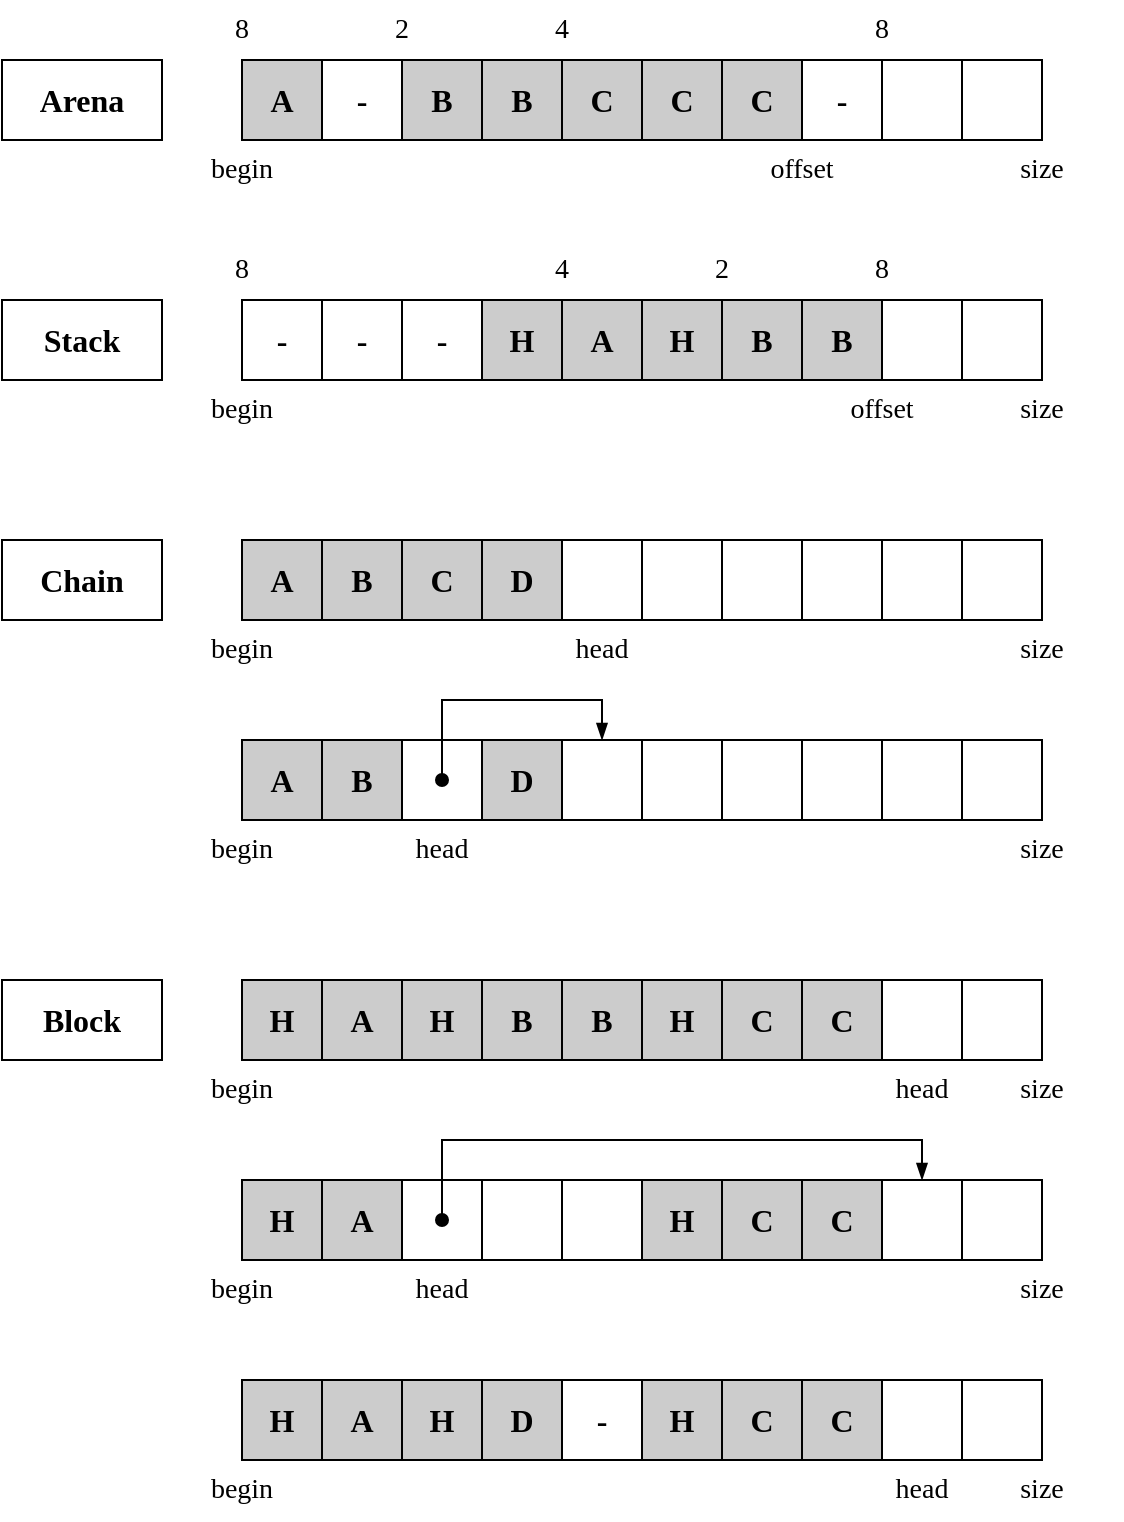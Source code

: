 <mxfile version="24.0.4" type="device">
  <diagram name="Страница — 1" id="wgxagjG6LZKuOvpzFUlY">
    <mxGraphModel dx="989" dy="538" grid="0" gridSize="10" guides="1" tooltips="1" connect="1" arrows="1" fold="1" page="1" pageScale="1" pageWidth="827" pageHeight="1169" math="0" shadow="0">
      <root>
        <mxCell id="0" />
        <mxCell id="1" parent="0" />
        <mxCell id="ocvHNN4MX_A-09pbv-Cw-1" value="&lt;b&gt;&lt;font style=&quot;font-size: 16px;&quot; face=&quot;Verdana&quot;&gt;A&lt;/font&gt;&lt;/b&gt;" style="whiteSpace=wrap;html=1;aspect=fixed;fillColor=#CCCCCC;" parent="1" vertex="1">
          <mxGeometry x="160" y="240" width="40" height="40" as="geometry" />
        </mxCell>
        <mxCell id="ocvHNN4MX_A-09pbv-Cw-2" value="&lt;b&gt;&lt;font style=&quot;font-size: 16px;&quot; face=&quot;Verdana&quot;&gt;-&lt;/font&gt;&lt;/b&gt;" style="whiteSpace=wrap;html=1;aspect=fixed;fillColor=none;" parent="1" vertex="1">
          <mxGeometry x="200" y="240" width="40" height="40" as="geometry" />
        </mxCell>
        <mxCell id="ocvHNN4MX_A-09pbv-Cw-3" value="&lt;b&gt;&lt;font style=&quot;font-size: 16px;&quot; face=&quot;Verdana&quot;&gt;B&lt;/font&gt;&lt;/b&gt;" style="whiteSpace=wrap;html=1;aspect=fixed;fillColor=#CCCCCC;" parent="1" vertex="1">
          <mxGeometry x="240" y="240" width="40" height="40" as="geometry" />
        </mxCell>
        <mxCell id="ocvHNN4MX_A-09pbv-Cw-4" value="&lt;b&gt;&lt;font style=&quot;font-size: 16px;&quot; face=&quot;Verdana&quot;&gt;B&lt;/font&gt;&lt;/b&gt;" style="whiteSpace=wrap;html=1;aspect=fixed;fillColor=#CCCCCC;" parent="1" vertex="1">
          <mxGeometry x="280" y="240" width="40" height="40" as="geometry" />
        </mxCell>
        <mxCell id="ocvHNN4MX_A-09pbv-Cw-5" value="&lt;b&gt;&lt;font style=&quot;font-size: 16px;&quot; face=&quot;Verdana&quot;&gt;C&lt;/font&gt;&lt;/b&gt;" style="whiteSpace=wrap;html=1;aspect=fixed;fillColor=#CCCCCC;" parent="1" vertex="1">
          <mxGeometry x="320" y="240" width="40" height="40" as="geometry" />
        </mxCell>
        <mxCell id="ocvHNN4MX_A-09pbv-Cw-6" value="&lt;b&gt;&lt;font style=&quot;font-size: 16px;&quot; face=&quot;Verdana&quot;&gt;C&lt;/font&gt;&lt;/b&gt;" style="whiteSpace=wrap;html=1;aspect=fixed;fillColor=#CCCCCC;" parent="1" vertex="1">
          <mxGeometry x="360" y="240" width="40" height="40" as="geometry" />
        </mxCell>
        <mxCell id="ocvHNN4MX_A-09pbv-Cw-7" value="&lt;b&gt;&lt;font style=&quot;font-size: 16px;&quot; face=&quot;Verdana&quot;&gt;C&lt;/font&gt;&lt;/b&gt;" style="whiteSpace=wrap;html=1;aspect=fixed;fillColor=#CCCCCC;" parent="1" vertex="1">
          <mxGeometry x="400" y="240" width="40" height="40" as="geometry" />
        </mxCell>
        <mxCell id="ocvHNN4MX_A-09pbv-Cw-9" value="" style="whiteSpace=wrap;html=1;aspect=fixed;fillColor=none;" parent="1" vertex="1">
          <mxGeometry x="480" y="240" width="40" height="40" as="geometry" />
        </mxCell>
        <mxCell id="ocvHNN4MX_A-09pbv-Cw-10" value="" style="whiteSpace=wrap;html=1;aspect=fixed;fillColor=none;" parent="1" vertex="1">
          <mxGeometry x="520" y="240" width="40" height="40" as="geometry" />
        </mxCell>
        <mxCell id="ocvHNN4MX_A-09pbv-Cw-13" value="&lt;font style=&quot;font-size: 14px;&quot; face=&quot;Verdana&quot;&gt;begin&lt;/font&gt;" style="text;html=1;strokeColor=none;fillColor=none;align=center;verticalAlign=middle;whiteSpace=wrap;rounded=0;" parent="1" vertex="1">
          <mxGeometry x="120" y="280" width="80" height="30" as="geometry" />
        </mxCell>
        <mxCell id="ocvHNN4MX_A-09pbv-Cw-14" value="&lt;font style=&quot;font-size: 14px;&quot; face=&quot;Verdana&quot;&gt;8&lt;/font&gt;" style="text;html=1;strokeColor=none;fillColor=none;align=center;verticalAlign=middle;whiteSpace=wrap;rounded=0;" parent="1" vertex="1">
          <mxGeometry x="120" y="210" width="80" height="30" as="geometry" />
        </mxCell>
        <mxCell id="ocvHNN4MX_A-09pbv-Cw-15" value="&lt;font style=&quot;font-size: 14px;&quot; face=&quot;Verdana&quot;&gt;2&lt;/font&gt;" style="text;html=1;strokeColor=none;fillColor=none;align=center;verticalAlign=middle;whiteSpace=wrap;rounded=0;" parent="1" vertex="1">
          <mxGeometry x="200" y="210" width="80" height="30" as="geometry" />
        </mxCell>
        <mxCell id="ocvHNN4MX_A-09pbv-Cw-16" value="&lt;font style=&quot;font-size: 14px;&quot; face=&quot;Verdana&quot;&gt;4&lt;/font&gt;" style="text;html=1;strokeColor=none;fillColor=none;align=center;verticalAlign=middle;whiteSpace=wrap;rounded=0;" parent="1" vertex="1">
          <mxGeometry x="280" y="210" width="80" height="30" as="geometry" />
        </mxCell>
        <mxCell id="ocvHNN4MX_A-09pbv-Cw-17" value="&lt;font style=&quot;font-size: 14px;&quot; face=&quot;Verdana&quot;&gt;offset&lt;/font&gt;" style="text;html=1;strokeColor=none;fillColor=none;align=center;verticalAlign=middle;whiteSpace=wrap;rounded=0;" parent="1" vertex="1">
          <mxGeometry x="400" y="280" width="80" height="30" as="geometry" />
        </mxCell>
        <mxCell id="ocvHNN4MX_A-09pbv-Cw-18" value="&lt;font style=&quot;font-size: 14px;&quot; face=&quot;Verdana&quot;&gt;8&lt;/font&gt;" style="text;html=1;strokeColor=none;fillColor=none;align=center;verticalAlign=middle;whiteSpace=wrap;rounded=0;" parent="1" vertex="1">
          <mxGeometry x="440" y="210" width="80" height="30" as="geometry" />
        </mxCell>
        <mxCell id="ocvHNN4MX_A-09pbv-Cw-19" value="&lt;b&gt;&lt;font style=&quot;font-size: 16px;&quot; face=&quot;Verdana&quot;&gt;-&lt;/font&gt;&lt;/b&gt;" style="whiteSpace=wrap;html=1;aspect=fixed;fillColor=none;" parent="1" vertex="1">
          <mxGeometry x="440" y="240" width="40" height="40" as="geometry" />
        </mxCell>
        <mxCell id="ocvHNN4MX_A-09pbv-Cw-20" value="&lt;font style=&quot;font-size: 16px;&quot; face=&quot;Verdana&quot;&gt;&lt;b&gt;Arena&lt;/b&gt;&lt;/font&gt;" style="text;html=1;strokeColor=default;fillColor=none;align=center;verticalAlign=middle;whiteSpace=wrap;rounded=0;" parent="1" vertex="1">
          <mxGeometry x="40" y="240" width="80" height="40" as="geometry" />
        </mxCell>
        <mxCell id="ocvHNN4MX_A-09pbv-Cw-21" value="&lt;font style=&quot;font-size: 16px;&quot; face=&quot;Verdana&quot;&gt;&lt;b&gt;Stack&lt;/b&gt;&lt;/font&gt;" style="text;html=1;strokeColor=default;fillColor=none;align=center;verticalAlign=middle;whiteSpace=wrap;rounded=0;" parent="1" vertex="1">
          <mxGeometry x="40" y="360" width="80" height="40" as="geometry" />
        </mxCell>
        <mxCell id="ocvHNN4MX_A-09pbv-Cw-22" value="&lt;b&gt;&lt;font style=&quot;font-size: 16px;&quot; face=&quot;Verdana&quot;&gt;-&lt;/font&gt;&lt;/b&gt;" style="whiteSpace=wrap;html=1;aspect=fixed;fillColor=none;" parent="1" vertex="1">
          <mxGeometry x="160" y="360" width="40" height="40" as="geometry" />
        </mxCell>
        <mxCell id="ocvHNN4MX_A-09pbv-Cw-23" value="&lt;b&gt;&lt;font style=&quot;font-size: 16px;&quot; face=&quot;Verdana&quot;&gt;-&lt;/font&gt;&lt;/b&gt;" style="whiteSpace=wrap;html=1;aspect=fixed;fillColor=none;" parent="1" vertex="1">
          <mxGeometry x="200" y="360" width="40" height="40" as="geometry" />
        </mxCell>
        <mxCell id="ocvHNN4MX_A-09pbv-Cw-24" value="&lt;b&gt;&lt;font style=&quot;font-size: 16px;&quot; face=&quot;Verdana&quot;&gt;-&lt;/font&gt;&lt;/b&gt;" style="whiteSpace=wrap;html=1;aspect=fixed;fillColor=none;" parent="1" vertex="1">
          <mxGeometry x="240" y="360" width="40" height="40" as="geometry" />
        </mxCell>
        <mxCell id="ocvHNN4MX_A-09pbv-Cw-25" value="&lt;b&gt;&lt;font style=&quot;font-size: 16px;&quot; face=&quot;Verdana&quot;&gt;H&lt;/font&gt;&lt;/b&gt;" style="whiteSpace=wrap;html=1;aspect=fixed;fillColor=#CCCCCC;" parent="1" vertex="1">
          <mxGeometry x="280" y="360" width="40" height="40" as="geometry" />
        </mxCell>
        <mxCell id="ocvHNN4MX_A-09pbv-Cw-26" value="&lt;b&gt;&lt;font style=&quot;font-size: 16px;&quot; face=&quot;Verdana&quot;&gt;A&lt;/font&gt;&lt;/b&gt;" style="whiteSpace=wrap;html=1;aspect=fixed;fillColor=#CCCCCC;" parent="1" vertex="1">
          <mxGeometry x="320" y="360" width="40" height="40" as="geometry" />
        </mxCell>
        <mxCell id="ocvHNN4MX_A-09pbv-Cw-27" value="&lt;b&gt;&lt;font style=&quot;font-size: 16px;&quot; face=&quot;Verdana&quot;&gt;H&lt;/font&gt;&lt;/b&gt;" style="whiteSpace=wrap;html=1;aspect=fixed;fillColor=#CCCCCC;" parent="1" vertex="1">
          <mxGeometry x="360" y="360" width="40" height="40" as="geometry" />
        </mxCell>
        <mxCell id="ocvHNN4MX_A-09pbv-Cw-28" value="&lt;b&gt;&lt;font style=&quot;font-size: 16px;&quot; face=&quot;Verdana&quot;&gt;B&lt;/font&gt;&lt;/b&gt;" style="whiteSpace=wrap;html=1;aspect=fixed;fillColor=#CCCCCC;" parent="1" vertex="1">
          <mxGeometry x="400" y="360" width="40" height="40" as="geometry" />
        </mxCell>
        <mxCell id="ocvHNN4MX_A-09pbv-Cw-29" value="&lt;b&gt;&lt;font style=&quot;font-size: 16px;&quot; face=&quot;Verdana&quot;&gt;B&lt;/font&gt;&lt;/b&gt;" style="whiteSpace=wrap;html=1;aspect=fixed;fillColor=#CCCCCC;" parent="1" vertex="1">
          <mxGeometry x="440" y="360" width="40" height="40" as="geometry" />
        </mxCell>
        <mxCell id="ocvHNN4MX_A-09pbv-Cw-30" value="&lt;font style=&quot;font-size: 14px;&quot; face=&quot;Verdana&quot;&gt;4&lt;/font&gt;" style="text;html=1;strokeColor=none;fillColor=none;align=center;verticalAlign=middle;whiteSpace=wrap;rounded=0;" parent="1" vertex="1">
          <mxGeometry x="280" y="330" width="80" height="30" as="geometry" />
        </mxCell>
        <mxCell id="ocvHNN4MX_A-09pbv-Cw-31" value="&lt;font style=&quot;font-size: 14px;&quot; face=&quot;Verdana&quot;&gt;2&lt;/font&gt;" style="text;html=1;strokeColor=none;fillColor=none;align=center;verticalAlign=middle;whiteSpace=wrap;rounded=0;" parent="1" vertex="1">
          <mxGeometry x="360" y="330" width="80" height="30" as="geometry" />
        </mxCell>
        <mxCell id="ocvHNN4MX_A-09pbv-Cw-32" value="&lt;font style=&quot;font-size: 14px;&quot; face=&quot;Verdana&quot;&gt;8&lt;/font&gt;" style="text;html=1;strokeColor=none;fillColor=none;align=center;verticalAlign=middle;whiteSpace=wrap;rounded=0;" parent="1" vertex="1">
          <mxGeometry x="120" y="330" width="80" height="30" as="geometry" />
        </mxCell>
        <mxCell id="ocvHNN4MX_A-09pbv-Cw-33" value="&lt;font style=&quot;font-size: 14px;&quot; face=&quot;Verdana&quot;&gt;begin&lt;/font&gt;" style="text;html=1;strokeColor=none;fillColor=none;align=center;verticalAlign=middle;whiteSpace=wrap;rounded=0;" parent="1" vertex="1">
          <mxGeometry x="120" y="400" width="80" height="30" as="geometry" />
        </mxCell>
        <mxCell id="ocvHNN4MX_A-09pbv-Cw-34" value="&lt;font style=&quot;font-size: 14px;&quot; face=&quot;Verdana&quot;&gt;8&lt;/font&gt;" style="text;html=1;strokeColor=none;fillColor=none;align=center;verticalAlign=middle;whiteSpace=wrap;rounded=0;" parent="1" vertex="1">
          <mxGeometry x="440" y="330" width="80" height="30" as="geometry" />
        </mxCell>
        <mxCell id="ocvHNN4MX_A-09pbv-Cw-35" value="" style="whiteSpace=wrap;html=1;aspect=fixed;fillColor=none;" parent="1" vertex="1">
          <mxGeometry x="480" y="360" width="40" height="40" as="geometry" />
        </mxCell>
        <mxCell id="ocvHNN4MX_A-09pbv-Cw-36" value="" style="whiteSpace=wrap;html=1;aspect=fixed;fillColor=none;" parent="1" vertex="1">
          <mxGeometry x="520" y="360" width="40" height="40" as="geometry" />
        </mxCell>
        <mxCell id="ocvHNN4MX_A-09pbv-Cw-39" value="&lt;font style=&quot;font-size: 14px;&quot; face=&quot;Verdana&quot;&gt;offset&lt;/font&gt;" style="text;html=1;strokeColor=none;fillColor=none;align=center;verticalAlign=middle;whiteSpace=wrap;rounded=0;" parent="1" vertex="1">
          <mxGeometry x="440" y="400" width="80" height="30" as="geometry" />
        </mxCell>
        <mxCell id="ocvHNN4MX_A-09pbv-Cw-40" value="&lt;font style=&quot;font-size: 14px;&quot; face=&quot;Verdana&quot;&gt;size&lt;/font&gt;" style="text;html=1;strokeColor=none;fillColor=none;align=center;verticalAlign=middle;whiteSpace=wrap;rounded=0;" parent="1" vertex="1">
          <mxGeometry x="520" y="280" width="80" height="30" as="geometry" />
        </mxCell>
        <mxCell id="ocvHNN4MX_A-09pbv-Cw-41" value="&lt;font style=&quot;font-size: 14px;&quot; face=&quot;Verdana&quot;&gt;size&lt;/font&gt;" style="text;html=1;strokeColor=none;fillColor=none;align=center;verticalAlign=middle;whiteSpace=wrap;rounded=0;" parent="1" vertex="1">
          <mxGeometry x="520" y="400" width="80" height="30" as="geometry" />
        </mxCell>
        <mxCell id="ocvHNN4MX_A-09pbv-Cw-42" value="&lt;font style=&quot;font-size: 16px;&quot; face=&quot;Verdana&quot;&gt;&lt;b&gt;Chain&lt;/b&gt;&lt;/font&gt;" style="text;html=1;strokeColor=default;fillColor=none;align=center;verticalAlign=middle;whiteSpace=wrap;rounded=0;" parent="1" vertex="1">
          <mxGeometry x="40" y="480" width="80" height="40" as="geometry" />
        </mxCell>
        <mxCell id="ocvHNN4MX_A-09pbv-Cw-47" value="" style="whiteSpace=wrap;html=1;aspect=fixed;fillColor=none;" parent="1" vertex="1">
          <mxGeometry x="320" y="480" width="40" height="40" as="geometry" />
        </mxCell>
        <mxCell id="ocvHNN4MX_A-09pbv-Cw-48" value="" style="whiteSpace=wrap;html=1;aspect=fixed;fillColor=none;" parent="1" vertex="1">
          <mxGeometry x="360" y="480" width="40" height="40" as="geometry" />
        </mxCell>
        <mxCell id="ocvHNN4MX_A-09pbv-Cw-49" value="" style="whiteSpace=wrap;html=1;aspect=fixed;fillColor=none;" parent="1" vertex="1">
          <mxGeometry x="400" y="480" width="40" height="40" as="geometry" />
        </mxCell>
        <mxCell id="ocvHNN4MX_A-09pbv-Cw-50" value="" style="whiteSpace=wrap;html=1;aspect=fixed;fillColor=none;" parent="1" vertex="1">
          <mxGeometry x="440" y="480" width="40" height="40" as="geometry" />
        </mxCell>
        <mxCell id="ocvHNN4MX_A-09pbv-Cw-51" value="" style="whiteSpace=wrap;html=1;aspect=fixed;fillColor=none;" parent="1" vertex="1">
          <mxGeometry x="480" y="480" width="40" height="40" as="geometry" />
        </mxCell>
        <mxCell id="ocvHNN4MX_A-09pbv-Cw-52" value="" style="whiteSpace=wrap;html=1;aspect=fixed;fillColor=none;" parent="1" vertex="1">
          <mxGeometry x="520" y="480" width="40" height="40" as="geometry" />
        </mxCell>
        <mxCell id="ocvHNN4MX_A-09pbv-Cw-55" value="&lt;font style=&quot;font-size: 14px;&quot; face=&quot;Verdana&quot;&gt;size&lt;/font&gt;" style="text;html=1;strokeColor=none;fillColor=none;align=center;verticalAlign=middle;whiteSpace=wrap;rounded=0;" parent="1" vertex="1">
          <mxGeometry x="520" y="520" width="80" height="30" as="geometry" />
        </mxCell>
        <mxCell id="ocvHNN4MX_A-09pbv-Cw-56" value="&lt;b&gt;&lt;font style=&quot;font-size: 16px;&quot; face=&quot;Verdana&quot;&gt;A&lt;/font&gt;&lt;/b&gt;" style="whiteSpace=wrap;html=1;aspect=fixed;fillColor=#CCCCCC;" parent="1" vertex="1">
          <mxGeometry x="160" y="480" width="40" height="40" as="geometry" />
        </mxCell>
        <mxCell id="ocvHNN4MX_A-09pbv-Cw-57" value="&lt;b&gt;&lt;font style=&quot;font-size: 16px;&quot; face=&quot;Verdana&quot;&gt;B&lt;/font&gt;&lt;/b&gt;" style="whiteSpace=wrap;html=1;aspect=fixed;fillColor=#CCCCCC;" parent="1" vertex="1">
          <mxGeometry x="200" y="480" width="40" height="40" as="geometry" />
        </mxCell>
        <mxCell id="ocvHNN4MX_A-09pbv-Cw-58" value="&lt;b&gt;&lt;font style=&quot;font-size: 16px;&quot; face=&quot;Verdana&quot;&gt;C&lt;/font&gt;&lt;/b&gt;" style="whiteSpace=wrap;html=1;aspect=fixed;fillColor=#CCCCCC;" parent="1" vertex="1">
          <mxGeometry x="240" y="480" width="40" height="40" as="geometry" />
        </mxCell>
        <mxCell id="ocvHNN4MX_A-09pbv-Cw-59" value="&lt;font style=&quot;font-size: 14px;&quot; face=&quot;Verdana&quot;&gt;begin&lt;/font&gt;" style="text;html=1;strokeColor=none;fillColor=none;align=center;verticalAlign=middle;whiteSpace=wrap;rounded=0;" parent="1" vertex="1">
          <mxGeometry x="120" y="520" width="80" height="30" as="geometry" />
        </mxCell>
        <mxCell id="ocvHNN4MX_A-09pbv-Cw-60" value="&lt;font style=&quot;font-size: 14px;&quot; face=&quot;Verdana&quot;&gt;head&lt;/font&gt;" style="text;html=1;strokeColor=none;fillColor=none;align=center;verticalAlign=middle;whiteSpace=wrap;rounded=0;" parent="1" vertex="1">
          <mxGeometry x="300" y="520" width="80" height="30" as="geometry" />
        </mxCell>
        <mxCell id="ocvHNN4MX_A-09pbv-Cw-61" value="&lt;b&gt;&lt;font style=&quot;font-size: 16px;&quot; face=&quot;Verdana&quot;&gt;D&lt;/font&gt;&lt;/b&gt;" style="whiteSpace=wrap;html=1;aspect=fixed;fillColor=#CCCCCC;" parent="1" vertex="1">
          <mxGeometry x="280" y="480" width="40" height="40" as="geometry" />
        </mxCell>
        <mxCell id="ocvHNN4MX_A-09pbv-Cw-62" value="" style="whiteSpace=wrap;html=1;aspect=fixed;fillColor=none;" parent="1" vertex="1">
          <mxGeometry x="320" y="580" width="40" height="40" as="geometry" />
        </mxCell>
        <mxCell id="ocvHNN4MX_A-09pbv-Cw-63" value="" style="whiteSpace=wrap;html=1;aspect=fixed;fillColor=none;" parent="1" vertex="1">
          <mxGeometry x="360" y="580" width="40" height="40" as="geometry" />
        </mxCell>
        <mxCell id="ocvHNN4MX_A-09pbv-Cw-64" value="" style="whiteSpace=wrap;html=1;aspect=fixed;fillColor=none;" parent="1" vertex="1">
          <mxGeometry x="400" y="580" width="40" height="40" as="geometry" />
        </mxCell>
        <mxCell id="ocvHNN4MX_A-09pbv-Cw-65" value="" style="whiteSpace=wrap;html=1;aspect=fixed;fillColor=none;" parent="1" vertex="1">
          <mxGeometry x="440" y="580" width="40" height="40" as="geometry" />
        </mxCell>
        <mxCell id="ocvHNN4MX_A-09pbv-Cw-66" value="" style="whiteSpace=wrap;html=1;aspect=fixed;fillColor=none;" parent="1" vertex="1">
          <mxGeometry x="480" y="580" width="40" height="40" as="geometry" />
        </mxCell>
        <mxCell id="ocvHNN4MX_A-09pbv-Cw-67" value="" style="whiteSpace=wrap;html=1;aspect=fixed;fillColor=none;" parent="1" vertex="1">
          <mxGeometry x="520" y="580" width="40" height="40" as="geometry" />
        </mxCell>
        <mxCell id="ocvHNN4MX_A-09pbv-Cw-68" value="&lt;font style=&quot;font-size: 14px;&quot; face=&quot;Verdana&quot;&gt;size&lt;/font&gt;" style="text;html=1;strokeColor=none;fillColor=none;align=center;verticalAlign=middle;whiteSpace=wrap;rounded=0;" parent="1" vertex="1">
          <mxGeometry x="520" y="620" width="80" height="30" as="geometry" />
        </mxCell>
        <mxCell id="ocvHNN4MX_A-09pbv-Cw-69" value="&lt;b&gt;&lt;font style=&quot;font-size: 16px;&quot; face=&quot;Verdana&quot;&gt;A&lt;/font&gt;&lt;/b&gt;" style="whiteSpace=wrap;html=1;aspect=fixed;fillColor=#CCCCCC;" parent="1" vertex="1">
          <mxGeometry x="160" y="580" width="40" height="40" as="geometry" />
        </mxCell>
        <mxCell id="ocvHNN4MX_A-09pbv-Cw-70" value="&lt;b&gt;&lt;font style=&quot;font-size: 16px;&quot; face=&quot;Verdana&quot;&gt;B&lt;/font&gt;&lt;/b&gt;" style="whiteSpace=wrap;html=1;aspect=fixed;fillColor=#CCCCCC;" parent="1" vertex="1">
          <mxGeometry x="200" y="580" width="40" height="40" as="geometry" />
        </mxCell>
        <mxCell id="ocvHNN4MX_A-09pbv-Cw-72" value="&lt;font style=&quot;font-size: 14px;&quot; face=&quot;Verdana&quot;&gt;begin&lt;/font&gt;" style="text;html=1;strokeColor=none;fillColor=none;align=center;verticalAlign=middle;whiteSpace=wrap;rounded=0;" parent="1" vertex="1">
          <mxGeometry x="120" y="620" width="80" height="30" as="geometry" />
        </mxCell>
        <mxCell id="ocvHNN4MX_A-09pbv-Cw-73" value="&lt;font style=&quot;font-size: 14px;&quot; face=&quot;Verdana&quot;&gt;head&lt;/font&gt;" style="text;html=1;strokeColor=none;fillColor=none;align=center;verticalAlign=middle;whiteSpace=wrap;rounded=0;" parent="1" vertex="1">
          <mxGeometry x="220" y="620" width="80" height="30" as="geometry" />
        </mxCell>
        <mxCell id="ocvHNN4MX_A-09pbv-Cw-75" value="" style="whiteSpace=wrap;html=1;aspect=fixed;fillColor=none;" parent="1" vertex="1">
          <mxGeometry x="240" y="580" width="40" height="40" as="geometry" />
        </mxCell>
        <mxCell id="ocvHNN4MX_A-09pbv-Cw-74" value="&lt;b&gt;&lt;font style=&quot;font-size: 16px;&quot; face=&quot;Verdana&quot;&gt;D&lt;/font&gt;&lt;/b&gt;" style="whiteSpace=wrap;html=1;aspect=fixed;fillColor=#CCCCCC;" parent="1" vertex="1">
          <mxGeometry x="280" y="580" width="40" height="40" as="geometry" />
        </mxCell>
        <mxCell id="ocvHNN4MX_A-09pbv-Cw-76" value="" style="endArrow=blockThin;html=1;rounded=0;entryX=0.5;entryY=0;entryDx=0;entryDy=0;endFill=1;startArrow=oval;startFill=1;" parent="1" target="ocvHNN4MX_A-09pbv-Cw-62" edge="1">
          <mxGeometry width="50" height="50" relative="1" as="geometry">
            <mxPoint x="260" y="600" as="sourcePoint" />
            <mxPoint x="350" y="540" as="targetPoint" />
            <Array as="points">
              <mxPoint x="260" y="560" />
              <mxPoint x="340" y="560" />
            </Array>
          </mxGeometry>
        </mxCell>
        <mxCell id="MtRiu8FZYlFez5Y5MC6x-1" value="&lt;font style=&quot;font-size: 16px;&quot; face=&quot;Verdana&quot;&gt;&lt;b&gt;Block&lt;/b&gt;&lt;/font&gt;" style="text;html=1;strokeColor=default;fillColor=none;align=center;verticalAlign=middle;whiteSpace=wrap;rounded=0;" vertex="1" parent="1">
          <mxGeometry x="40" y="700" width="80" height="40" as="geometry" />
        </mxCell>
        <mxCell id="MtRiu8FZYlFez5Y5MC6x-5" value="&lt;b&gt;&lt;font style=&quot;font-size: 16px;&quot; face=&quot;Verdana&quot;&gt;H&lt;/font&gt;&lt;/b&gt;" style="whiteSpace=wrap;html=1;aspect=fixed;fillColor=#CCCCCC;" vertex="1" parent="1">
          <mxGeometry x="160" y="700" width="40" height="40" as="geometry" />
        </mxCell>
        <mxCell id="MtRiu8FZYlFez5Y5MC6x-6" value="&lt;b&gt;&lt;font style=&quot;font-size: 16px;&quot; face=&quot;Verdana&quot;&gt;A&lt;/font&gt;&lt;/b&gt;" style="whiteSpace=wrap;html=1;aspect=fixed;fillColor=#CCCCCC;" vertex="1" parent="1">
          <mxGeometry x="200" y="700" width="40" height="40" as="geometry" />
        </mxCell>
        <mxCell id="MtRiu8FZYlFez5Y5MC6x-7" value="&lt;b&gt;&lt;font style=&quot;font-size: 16px;&quot; face=&quot;Verdana&quot;&gt;H&lt;/font&gt;&lt;/b&gt;" style="whiteSpace=wrap;html=1;aspect=fixed;fillColor=#CCCCCC;" vertex="1" parent="1">
          <mxGeometry x="240" y="700" width="40" height="40" as="geometry" />
        </mxCell>
        <mxCell id="MtRiu8FZYlFez5Y5MC6x-8" value="&lt;b&gt;&lt;font style=&quot;font-size: 16px;&quot; face=&quot;Verdana&quot;&gt;B&lt;/font&gt;&lt;/b&gt;" style="whiteSpace=wrap;html=1;aspect=fixed;fillColor=#CCCCCC;" vertex="1" parent="1">
          <mxGeometry x="280" y="700" width="40" height="40" as="geometry" />
        </mxCell>
        <mxCell id="MtRiu8FZYlFez5Y5MC6x-9" value="&lt;b&gt;&lt;font style=&quot;font-size: 16px;&quot; face=&quot;Verdana&quot;&gt;B&lt;/font&gt;&lt;/b&gt;" style="whiteSpace=wrap;html=1;aspect=fixed;fillColor=#CCCCCC;" vertex="1" parent="1">
          <mxGeometry x="320" y="700" width="40" height="40" as="geometry" />
        </mxCell>
        <mxCell id="MtRiu8FZYlFez5Y5MC6x-13" value="&lt;font style=&quot;font-size: 14px;&quot; face=&quot;Verdana&quot;&gt;begin&lt;/font&gt;" style="text;html=1;strokeColor=none;fillColor=none;align=center;verticalAlign=middle;whiteSpace=wrap;rounded=0;" vertex="1" parent="1">
          <mxGeometry x="120" y="740" width="80" height="30" as="geometry" />
        </mxCell>
        <mxCell id="MtRiu8FZYlFez5Y5MC6x-18" value="&lt;font style=&quot;font-size: 14px;&quot; face=&quot;Verdana&quot;&gt;size&lt;/font&gt;" style="text;html=1;strokeColor=none;fillColor=none;align=center;verticalAlign=middle;whiteSpace=wrap;rounded=0;" vertex="1" parent="1">
          <mxGeometry x="520" y="740" width="80" height="30" as="geometry" />
        </mxCell>
        <mxCell id="MtRiu8FZYlFez5Y5MC6x-19" value="&lt;b&gt;&lt;font style=&quot;font-size: 16px;&quot; face=&quot;Verdana&quot;&gt;H&lt;/font&gt;&lt;/b&gt;" style="whiteSpace=wrap;html=1;aspect=fixed;fillColor=#CCCCCC;" vertex="1" parent="1">
          <mxGeometry x="360" y="700" width="40" height="40" as="geometry" />
        </mxCell>
        <mxCell id="MtRiu8FZYlFez5Y5MC6x-20" value="&lt;b&gt;&lt;font style=&quot;font-size: 16px;&quot; face=&quot;Verdana&quot;&gt;C&lt;/font&gt;&lt;/b&gt;" style="whiteSpace=wrap;html=1;aspect=fixed;fillColor=#CCCCCC;" vertex="1" parent="1">
          <mxGeometry x="400" y="700" width="40" height="40" as="geometry" />
        </mxCell>
        <mxCell id="MtRiu8FZYlFez5Y5MC6x-21" value="&lt;b&gt;&lt;font style=&quot;font-size: 16px;&quot; face=&quot;Verdana&quot;&gt;C&lt;/font&gt;&lt;/b&gt;" style="whiteSpace=wrap;html=1;aspect=fixed;fillColor=#CCCCCC;" vertex="1" parent="1">
          <mxGeometry x="440" y="700" width="40" height="40" as="geometry" />
        </mxCell>
        <mxCell id="MtRiu8FZYlFez5Y5MC6x-24" value="&lt;b&gt;&lt;font style=&quot;font-size: 16px;&quot; face=&quot;Verdana&quot;&gt;H&lt;/font&gt;&lt;/b&gt;" style="whiteSpace=wrap;html=1;aspect=fixed;fillColor=#CCCCCC;" vertex="1" parent="1">
          <mxGeometry x="160" y="800" width="40" height="40" as="geometry" />
        </mxCell>
        <mxCell id="MtRiu8FZYlFez5Y5MC6x-25" value="&lt;b&gt;&lt;font style=&quot;font-size: 16px;&quot; face=&quot;Verdana&quot;&gt;A&lt;/font&gt;&lt;/b&gt;" style="whiteSpace=wrap;html=1;aspect=fixed;fillColor=#CCCCCC;" vertex="1" parent="1">
          <mxGeometry x="200" y="800" width="40" height="40" as="geometry" />
        </mxCell>
        <mxCell id="MtRiu8FZYlFez5Y5MC6x-29" value="&lt;font style=&quot;font-size: 14px;&quot; face=&quot;Verdana&quot;&gt;begin&lt;/font&gt;" style="text;html=1;strokeColor=none;fillColor=none;align=center;verticalAlign=middle;whiteSpace=wrap;rounded=0;" vertex="1" parent="1">
          <mxGeometry x="120" y="840" width="80" height="30" as="geometry" />
        </mxCell>
        <mxCell id="MtRiu8FZYlFez5Y5MC6x-30" value="&lt;font style=&quot;font-size: 14px;&quot; face=&quot;Verdana&quot;&gt;size&lt;/font&gt;" style="text;html=1;strokeColor=none;fillColor=none;align=center;verticalAlign=middle;whiteSpace=wrap;rounded=0;" vertex="1" parent="1">
          <mxGeometry x="520" y="840" width="80" height="30" as="geometry" />
        </mxCell>
        <mxCell id="MtRiu8FZYlFez5Y5MC6x-31" value="&lt;b&gt;&lt;font style=&quot;font-size: 16px;&quot; face=&quot;Verdana&quot;&gt;H&lt;/font&gt;&lt;/b&gt;" style="whiteSpace=wrap;html=1;aspect=fixed;fillColor=#CCCCCC;" vertex="1" parent="1">
          <mxGeometry x="360" y="800" width="40" height="40" as="geometry" />
        </mxCell>
        <mxCell id="MtRiu8FZYlFez5Y5MC6x-32" value="&lt;b&gt;&lt;font style=&quot;font-size: 16px;&quot; face=&quot;Verdana&quot;&gt;C&lt;/font&gt;&lt;/b&gt;" style="whiteSpace=wrap;html=1;aspect=fixed;fillColor=#CCCCCC;" vertex="1" parent="1">
          <mxGeometry x="400" y="800" width="40" height="40" as="geometry" />
        </mxCell>
        <mxCell id="MtRiu8FZYlFez5Y5MC6x-33" value="&lt;b&gt;&lt;font style=&quot;font-size: 16px;&quot; face=&quot;Verdana&quot;&gt;C&lt;/font&gt;&lt;/b&gt;" style="whiteSpace=wrap;html=1;aspect=fixed;fillColor=#CCCCCC;" vertex="1" parent="1">
          <mxGeometry x="440" y="800" width="40" height="40" as="geometry" />
        </mxCell>
        <mxCell id="MtRiu8FZYlFez5Y5MC6x-36" value="" style="whiteSpace=wrap;html=1;aspect=fixed;fillColor=none;" vertex="1" parent="1">
          <mxGeometry x="240" y="800" width="40" height="40" as="geometry" />
        </mxCell>
        <mxCell id="MtRiu8FZYlFez5Y5MC6x-37" value="" style="whiteSpace=wrap;html=1;aspect=fixed;fillColor=none;" vertex="1" parent="1">
          <mxGeometry x="280" y="800" width="40" height="40" as="geometry" />
        </mxCell>
        <mxCell id="MtRiu8FZYlFez5Y5MC6x-38" value="" style="whiteSpace=wrap;html=1;aspect=fixed;fillColor=none;" vertex="1" parent="1">
          <mxGeometry x="320" y="800" width="40" height="40" as="geometry" />
        </mxCell>
        <mxCell id="MtRiu8FZYlFez5Y5MC6x-39" value="&lt;font style=&quot;font-size: 14px;&quot; face=&quot;Verdana&quot;&gt;head&lt;/font&gt;" style="text;html=1;strokeColor=none;fillColor=none;align=center;verticalAlign=middle;whiteSpace=wrap;rounded=0;" vertex="1" parent="1">
          <mxGeometry x="220" y="840" width="80" height="30" as="geometry" />
        </mxCell>
        <mxCell id="MtRiu8FZYlFez5Y5MC6x-40" value="" style="whiteSpace=wrap;html=1;aspect=fixed;fillColor=none;" vertex="1" parent="1">
          <mxGeometry x="480" y="700" width="40" height="40" as="geometry" />
        </mxCell>
        <mxCell id="MtRiu8FZYlFez5Y5MC6x-41" value="" style="whiteSpace=wrap;html=1;aspect=fixed;fillColor=none;" vertex="1" parent="1">
          <mxGeometry x="520" y="800" width="40" height="40" as="geometry" />
        </mxCell>
        <mxCell id="MtRiu8FZYlFez5Y5MC6x-42" value="" style="whiteSpace=wrap;html=1;aspect=fixed;fillColor=none;" vertex="1" parent="1">
          <mxGeometry x="520" y="700" width="40" height="40" as="geometry" />
        </mxCell>
        <mxCell id="MtRiu8FZYlFez5Y5MC6x-43" value="" style="whiteSpace=wrap;html=1;aspect=fixed;fillColor=none;" vertex="1" parent="1">
          <mxGeometry x="480" y="800" width="40" height="40" as="geometry" />
        </mxCell>
        <mxCell id="MtRiu8FZYlFez5Y5MC6x-44" value="&lt;font style=&quot;font-size: 14px;&quot; face=&quot;Verdana&quot;&gt;head&lt;/font&gt;" style="text;html=1;strokeColor=none;fillColor=none;align=center;verticalAlign=middle;whiteSpace=wrap;rounded=0;" vertex="1" parent="1">
          <mxGeometry x="460" y="740" width="80" height="30" as="geometry" />
        </mxCell>
        <mxCell id="MtRiu8FZYlFez5Y5MC6x-45" value="" style="endArrow=blockThin;html=1;rounded=0;entryX=0.5;entryY=0;entryDx=0;entryDy=0;endFill=1;startArrow=oval;startFill=1;" edge="1" parent="1" target="MtRiu8FZYlFez5Y5MC6x-43">
          <mxGeometry width="50" height="50" relative="1" as="geometry">
            <mxPoint x="260" y="820" as="sourcePoint" />
            <mxPoint x="340" y="800" as="targetPoint" />
            <Array as="points">
              <mxPoint x="260" y="780" />
              <mxPoint x="500" y="780" />
            </Array>
          </mxGeometry>
        </mxCell>
        <mxCell id="MtRiu8FZYlFez5Y5MC6x-46" value="&lt;b&gt;&lt;font style=&quot;font-size: 16px;&quot; face=&quot;Verdana&quot;&gt;H&lt;/font&gt;&lt;/b&gt;" style="whiteSpace=wrap;html=1;aspect=fixed;fillColor=#CCCCCC;" vertex="1" parent="1">
          <mxGeometry x="160" y="900" width="40" height="40" as="geometry" />
        </mxCell>
        <mxCell id="MtRiu8FZYlFez5Y5MC6x-47" value="&lt;b&gt;&lt;font style=&quot;font-size: 16px;&quot; face=&quot;Verdana&quot;&gt;A&lt;/font&gt;&lt;/b&gt;" style="whiteSpace=wrap;html=1;aspect=fixed;fillColor=#CCCCCC;" vertex="1" parent="1">
          <mxGeometry x="200" y="900" width="40" height="40" as="geometry" />
        </mxCell>
        <mxCell id="MtRiu8FZYlFez5Y5MC6x-48" value="&lt;font style=&quot;font-size: 14px;&quot; face=&quot;Verdana&quot;&gt;begin&lt;/font&gt;" style="text;html=1;strokeColor=none;fillColor=none;align=center;verticalAlign=middle;whiteSpace=wrap;rounded=0;" vertex="1" parent="1">
          <mxGeometry x="120" y="940" width="80" height="30" as="geometry" />
        </mxCell>
        <mxCell id="MtRiu8FZYlFez5Y5MC6x-49" value="&lt;font style=&quot;font-size: 14px;&quot; face=&quot;Verdana&quot;&gt;size&lt;/font&gt;" style="text;html=1;strokeColor=none;fillColor=none;align=center;verticalAlign=middle;whiteSpace=wrap;rounded=0;" vertex="1" parent="1">
          <mxGeometry x="520" y="940" width="80" height="30" as="geometry" />
        </mxCell>
        <mxCell id="MtRiu8FZYlFez5Y5MC6x-50" value="&lt;b&gt;&lt;font style=&quot;font-size: 16px;&quot; face=&quot;Verdana&quot;&gt;H&lt;/font&gt;&lt;/b&gt;" style="whiteSpace=wrap;html=1;aspect=fixed;fillColor=#CCCCCC;" vertex="1" parent="1">
          <mxGeometry x="360" y="900" width="40" height="40" as="geometry" />
        </mxCell>
        <mxCell id="MtRiu8FZYlFez5Y5MC6x-51" value="&lt;b&gt;&lt;font style=&quot;font-size: 16px;&quot; face=&quot;Verdana&quot;&gt;C&lt;/font&gt;&lt;/b&gt;" style="whiteSpace=wrap;html=1;aspect=fixed;fillColor=#CCCCCC;" vertex="1" parent="1">
          <mxGeometry x="400" y="900" width="40" height="40" as="geometry" />
        </mxCell>
        <mxCell id="MtRiu8FZYlFez5Y5MC6x-52" value="&lt;b&gt;&lt;font style=&quot;font-size: 16px;&quot; face=&quot;Verdana&quot;&gt;C&lt;/font&gt;&lt;/b&gt;" style="whiteSpace=wrap;html=1;aspect=fixed;fillColor=#CCCCCC;" vertex="1" parent="1">
          <mxGeometry x="440" y="900" width="40" height="40" as="geometry" />
        </mxCell>
        <mxCell id="MtRiu8FZYlFez5Y5MC6x-56" value="&lt;font style=&quot;font-size: 14px;&quot; face=&quot;Verdana&quot;&gt;head&lt;/font&gt;" style="text;html=1;strokeColor=none;fillColor=none;align=center;verticalAlign=middle;whiteSpace=wrap;rounded=0;" vertex="1" parent="1">
          <mxGeometry x="460" y="940" width="80" height="30" as="geometry" />
        </mxCell>
        <mxCell id="MtRiu8FZYlFez5Y5MC6x-57" value="" style="whiteSpace=wrap;html=1;aspect=fixed;fillColor=none;" vertex="1" parent="1">
          <mxGeometry x="520" y="900" width="40" height="40" as="geometry" />
        </mxCell>
        <mxCell id="MtRiu8FZYlFez5Y5MC6x-58" value="" style="whiteSpace=wrap;html=1;aspect=fixed;fillColor=none;" vertex="1" parent="1">
          <mxGeometry x="480" y="900" width="40" height="40" as="geometry" />
        </mxCell>
        <mxCell id="MtRiu8FZYlFez5Y5MC6x-60" value="&lt;b&gt;&lt;font style=&quot;font-size: 16px;&quot; face=&quot;Verdana&quot;&gt;H&lt;/font&gt;&lt;/b&gt;" style="whiteSpace=wrap;html=1;aspect=fixed;fillColor=#CCCCCC;" vertex="1" parent="1">
          <mxGeometry x="240" y="900" width="40" height="40" as="geometry" />
        </mxCell>
        <mxCell id="MtRiu8FZYlFez5Y5MC6x-61" value="&lt;b&gt;&lt;font style=&quot;font-size: 16px;&quot; face=&quot;Verdana&quot;&gt;D&lt;/font&gt;&lt;/b&gt;" style="whiteSpace=wrap;html=1;aspect=fixed;fillColor=#CCCCCC;" vertex="1" parent="1">
          <mxGeometry x="280" y="900" width="40" height="40" as="geometry" />
        </mxCell>
        <mxCell id="MtRiu8FZYlFez5Y5MC6x-62" value="&lt;b&gt;&lt;font style=&quot;font-size: 16px;&quot; face=&quot;Verdana&quot;&gt;-&lt;/font&gt;&lt;/b&gt;" style="whiteSpace=wrap;html=1;aspect=fixed;fillColor=none;" vertex="1" parent="1">
          <mxGeometry x="320" y="900" width="40" height="40" as="geometry" />
        </mxCell>
      </root>
    </mxGraphModel>
  </diagram>
</mxfile>
